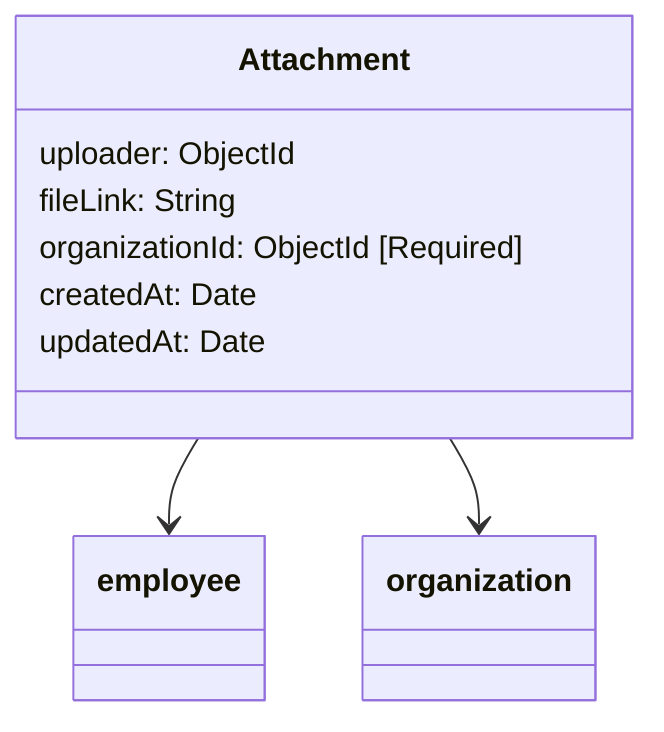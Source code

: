 classDiagram
  class Attachment {
    uploader: ObjectId
    fileLink: String
    organizationId: ObjectId [Required]
    createdAt: Date
    updatedAt: Date
  }

  Attachment --> employee
  Attachment --> organization